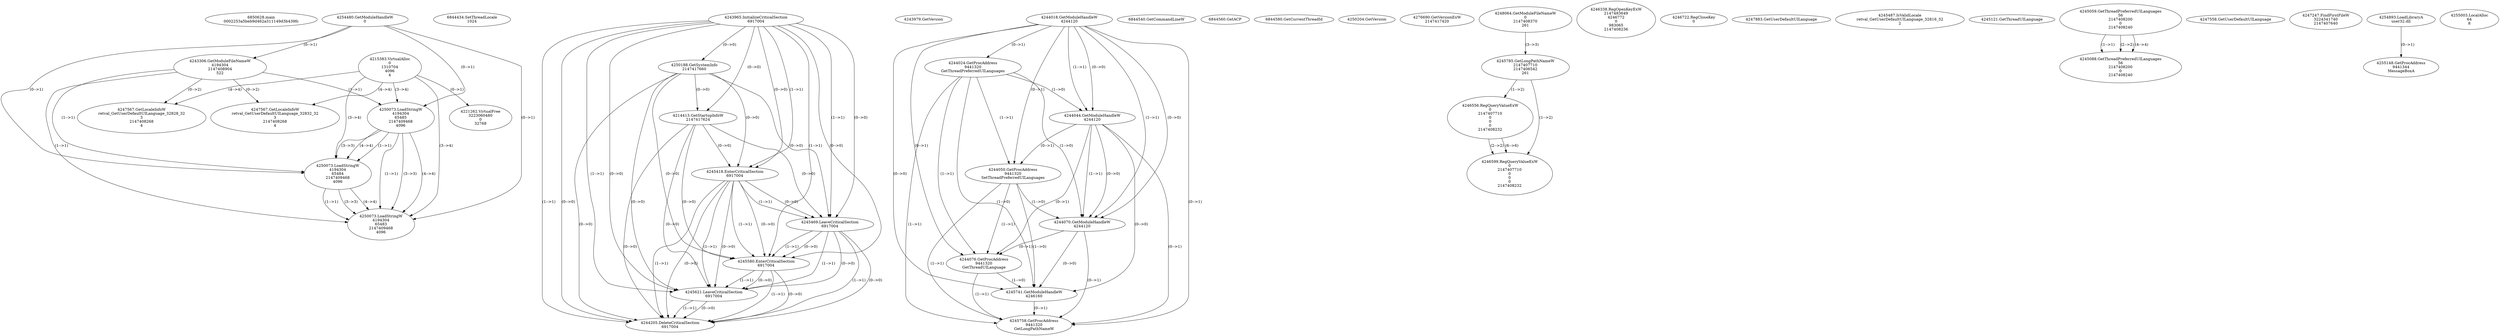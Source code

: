 // Global SCDG with merge call
digraph {
	0 [label="6850628.main
0002253a5beb9d462a311149d3b439fc"]
	1 [label="4254480.GetModuleHandleW
0"]
	2 [label="6844434.SetThreadLocale
1024"]
	3 [label="4243965.InitializeCriticalSection
6917004"]
	4 [label="4243979.GetVersion
"]
	5 [label="4244018.GetModuleHandleW
4244120"]
	6 [label="4244024.GetProcAddress
9441320
GetThreadPreferredUILanguages"]
	5 -> 6 [label="(0-->1)"]
	7 [label="4244044.GetModuleHandleW
4244120"]
	5 -> 7 [label="(1-->1)"]
	5 -> 7 [label="(0-->0)"]
	6 -> 7 [label="(1-->0)"]
	8 [label="4244050.GetProcAddress
9441320
SetThreadPreferredUILanguages"]
	5 -> 8 [label="(0-->1)"]
	6 -> 8 [label="(1-->1)"]
	7 -> 8 [label="(0-->1)"]
	9 [label="4244070.GetModuleHandleW
4244120"]
	5 -> 9 [label="(1-->1)"]
	7 -> 9 [label="(1-->1)"]
	5 -> 9 [label="(0-->0)"]
	6 -> 9 [label="(1-->0)"]
	7 -> 9 [label="(0-->0)"]
	8 -> 9 [label="(1-->0)"]
	10 [label="4244076.GetProcAddress
9441320
GetThreadUILanguage"]
	5 -> 10 [label="(0-->1)"]
	6 -> 10 [label="(1-->1)"]
	7 -> 10 [label="(0-->1)"]
	8 -> 10 [label="(1-->1)"]
	9 -> 10 [label="(0-->1)"]
	11 [label="4250188.GetSystemInfo
2147417660"]
	3 -> 11 [label="(0-->0)"]
	12 [label="6844540.GetCommandLineW
"]
	13 [label="4214413.GetStartupInfoW
2147417624"]
	3 -> 13 [label="(0-->0)"]
	11 -> 13 [label="(0-->0)"]
	14 [label="6844560.GetACP
"]
	15 [label="6844580.GetCurrentThreadId
"]
	16 [label="4250204.GetVersion
"]
	17 [label="4276690.GetVersionExW
2147417420"]
	18 [label="4243306.GetModuleFileNameW
4194304
2147408904
522"]
	1 -> 18 [label="(0-->1)"]
	19 [label="4248064.GetModuleFileNameW
0
2147408370
261"]
	20 [label="4215383.VirtualAlloc
0
1310704
4096
4"]
	21 [label="4246338.RegOpenKeyExW
2147483649
4246772
0
983065
2147408236"]
	22 [label="4245741.GetModuleHandleW
4246160"]
	5 -> 22 [label="(0-->0)"]
	6 -> 22 [label="(1-->0)"]
	7 -> 22 [label="(0-->0)"]
	8 -> 22 [label="(1-->0)"]
	9 -> 22 [label="(0-->0)"]
	10 -> 22 [label="(1-->0)"]
	23 [label="4245758.GetProcAddress
9441320
GetLongPathNameW"]
	5 -> 23 [label="(0-->1)"]
	6 -> 23 [label="(1-->1)"]
	7 -> 23 [label="(0-->1)"]
	8 -> 23 [label="(1-->1)"]
	9 -> 23 [label="(0-->1)"]
	10 -> 23 [label="(1-->1)"]
	22 -> 23 [label="(0-->1)"]
	24 [label="4245785.GetLongPathNameW
2147407710
2147406542
261"]
	19 -> 24 [label="(3-->3)"]
	25 [label="4246556.RegQueryValueExW
0
2147407710
0
0
0
2147408232"]
	24 -> 25 [label="(1-->2)"]
	26 [label="4246599.RegQueryValueExW
0
2147407710
0
0
0
2147408232"]
	24 -> 26 [label="(1-->2)"]
	25 -> 26 [label="(2-->2)"]
	25 -> 26 [label="(6-->6)"]
	27 [label="4246722.RegCloseKey
0"]
	28 [label="4247883.GetUserDefaultUILanguage
"]
	29 [label="4245418.EnterCriticalSection
6917004"]
	3 -> 29 [label="(1-->1)"]
	3 -> 29 [label="(0-->0)"]
	11 -> 29 [label="(0-->0)"]
	13 -> 29 [label="(0-->0)"]
	30 [label="4245469.LeaveCriticalSection
6917004"]
	3 -> 30 [label="(1-->1)"]
	29 -> 30 [label="(1-->1)"]
	3 -> 30 [label="(0-->0)"]
	11 -> 30 [label="(0-->0)"]
	13 -> 30 [label="(0-->0)"]
	29 -> 30 [label="(0-->0)"]
	31 [label="4245487.IsValidLocale
retval_GetUserDefaultUILanguage_32816_32
2"]
	32 [label="4245121.GetThreadUILanguage
"]
	33 [label="4245059.GetThreadPreferredUILanguages
56
2147408200
0
2147408240"]
	34 [label="4245088.GetThreadPreferredUILanguages
56
2147408200
0
2147408240"]
	33 -> 34 [label="(1-->1)"]
	33 -> 34 [label="(2-->2)"]
	33 -> 34 [label="(4-->4)"]
	35 [label="4245580.EnterCriticalSection
6917004"]
	3 -> 35 [label="(1-->1)"]
	29 -> 35 [label="(1-->1)"]
	30 -> 35 [label="(1-->1)"]
	3 -> 35 [label="(0-->0)"]
	11 -> 35 [label="(0-->0)"]
	13 -> 35 [label="(0-->0)"]
	29 -> 35 [label="(0-->0)"]
	30 -> 35 [label="(0-->0)"]
	36 [label="4245621.LeaveCriticalSection
6917004"]
	3 -> 36 [label="(1-->1)"]
	29 -> 36 [label="(1-->1)"]
	30 -> 36 [label="(1-->1)"]
	35 -> 36 [label="(1-->1)"]
	3 -> 36 [label="(0-->0)"]
	11 -> 36 [label="(0-->0)"]
	13 -> 36 [label="(0-->0)"]
	29 -> 36 [label="(0-->0)"]
	30 -> 36 [label="(0-->0)"]
	35 -> 36 [label="(0-->0)"]
	37 [label="4247558.GetUserDefaultUILanguage
"]
	38 [label="4247567.GetLocaleInfoW
retval_GetUserDefaultUILanguage_32832_32
3
2147408268
4"]
	18 -> 38 [label="(0-->2)"]
	20 -> 38 [label="(4-->4)"]
	39 [label="4247247.FindFirstFileW
3224341740
2147407640"]
	40 [label="4250073.LoadStringW
4194304
65485
2147409468
4096"]
	1 -> 40 [label="(0-->1)"]
	18 -> 40 [label="(1-->1)"]
	20 -> 40 [label="(3-->4)"]
	41 [label="4250073.LoadStringW
4194304
65484
2147409468
4096"]
	1 -> 41 [label="(0-->1)"]
	18 -> 41 [label="(1-->1)"]
	40 -> 41 [label="(1-->1)"]
	40 -> 41 [label="(3-->3)"]
	20 -> 41 [label="(3-->4)"]
	40 -> 41 [label="(4-->4)"]
	42 [label="4250073.LoadStringW
4194304
65483
2147409468
4096"]
	1 -> 42 [label="(0-->1)"]
	18 -> 42 [label="(1-->1)"]
	40 -> 42 [label="(1-->1)"]
	41 -> 42 [label="(1-->1)"]
	40 -> 42 [label="(3-->3)"]
	41 -> 42 [label="(3-->3)"]
	20 -> 42 [label="(3-->4)"]
	40 -> 42 [label="(4-->4)"]
	41 -> 42 [label="(4-->4)"]
	43 [label="4254893.LoadLibraryA
user32.dll"]
	44 [label="4255003.LocalAlloc
64
8"]
	45 [label="4255148.GetProcAddress
9441344
MessageBoxA"]
	43 -> 45 [label="(0-->1)"]
	46 [label="4244205.DeleteCriticalSection
6917004"]
	3 -> 46 [label="(1-->1)"]
	29 -> 46 [label="(1-->1)"]
	30 -> 46 [label="(1-->1)"]
	35 -> 46 [label="(1-->1)"]
	36 -> 46 [label="(1-->1)"]
	3 -> 46 [label="(0-->0)"]
	11 -> 46 [label="(0-->0)"]
	13 -> 46 [label="(0-->0)"]
	29 -> 46 [label="(0-->0)"]
	30 -> 46 [label="(0-->0)"]
	35 -> 46 [label="(0-->0)"]
	36 -> 46 [label="(0-->0)"]
	47 [label="4221262.VirtualFree
3223060480
0
32768"]
	20 -> 47 [label="(0-->1)"]
	48 [label="4247567.GetLocaleInfoW
retval_GetUserDefaultUILanguage_32828_32
3
2147408268
4"]
	18 -> 48 [label="(0-->2)"]
	20 -> 48 [label="(4-->4)"]
}
